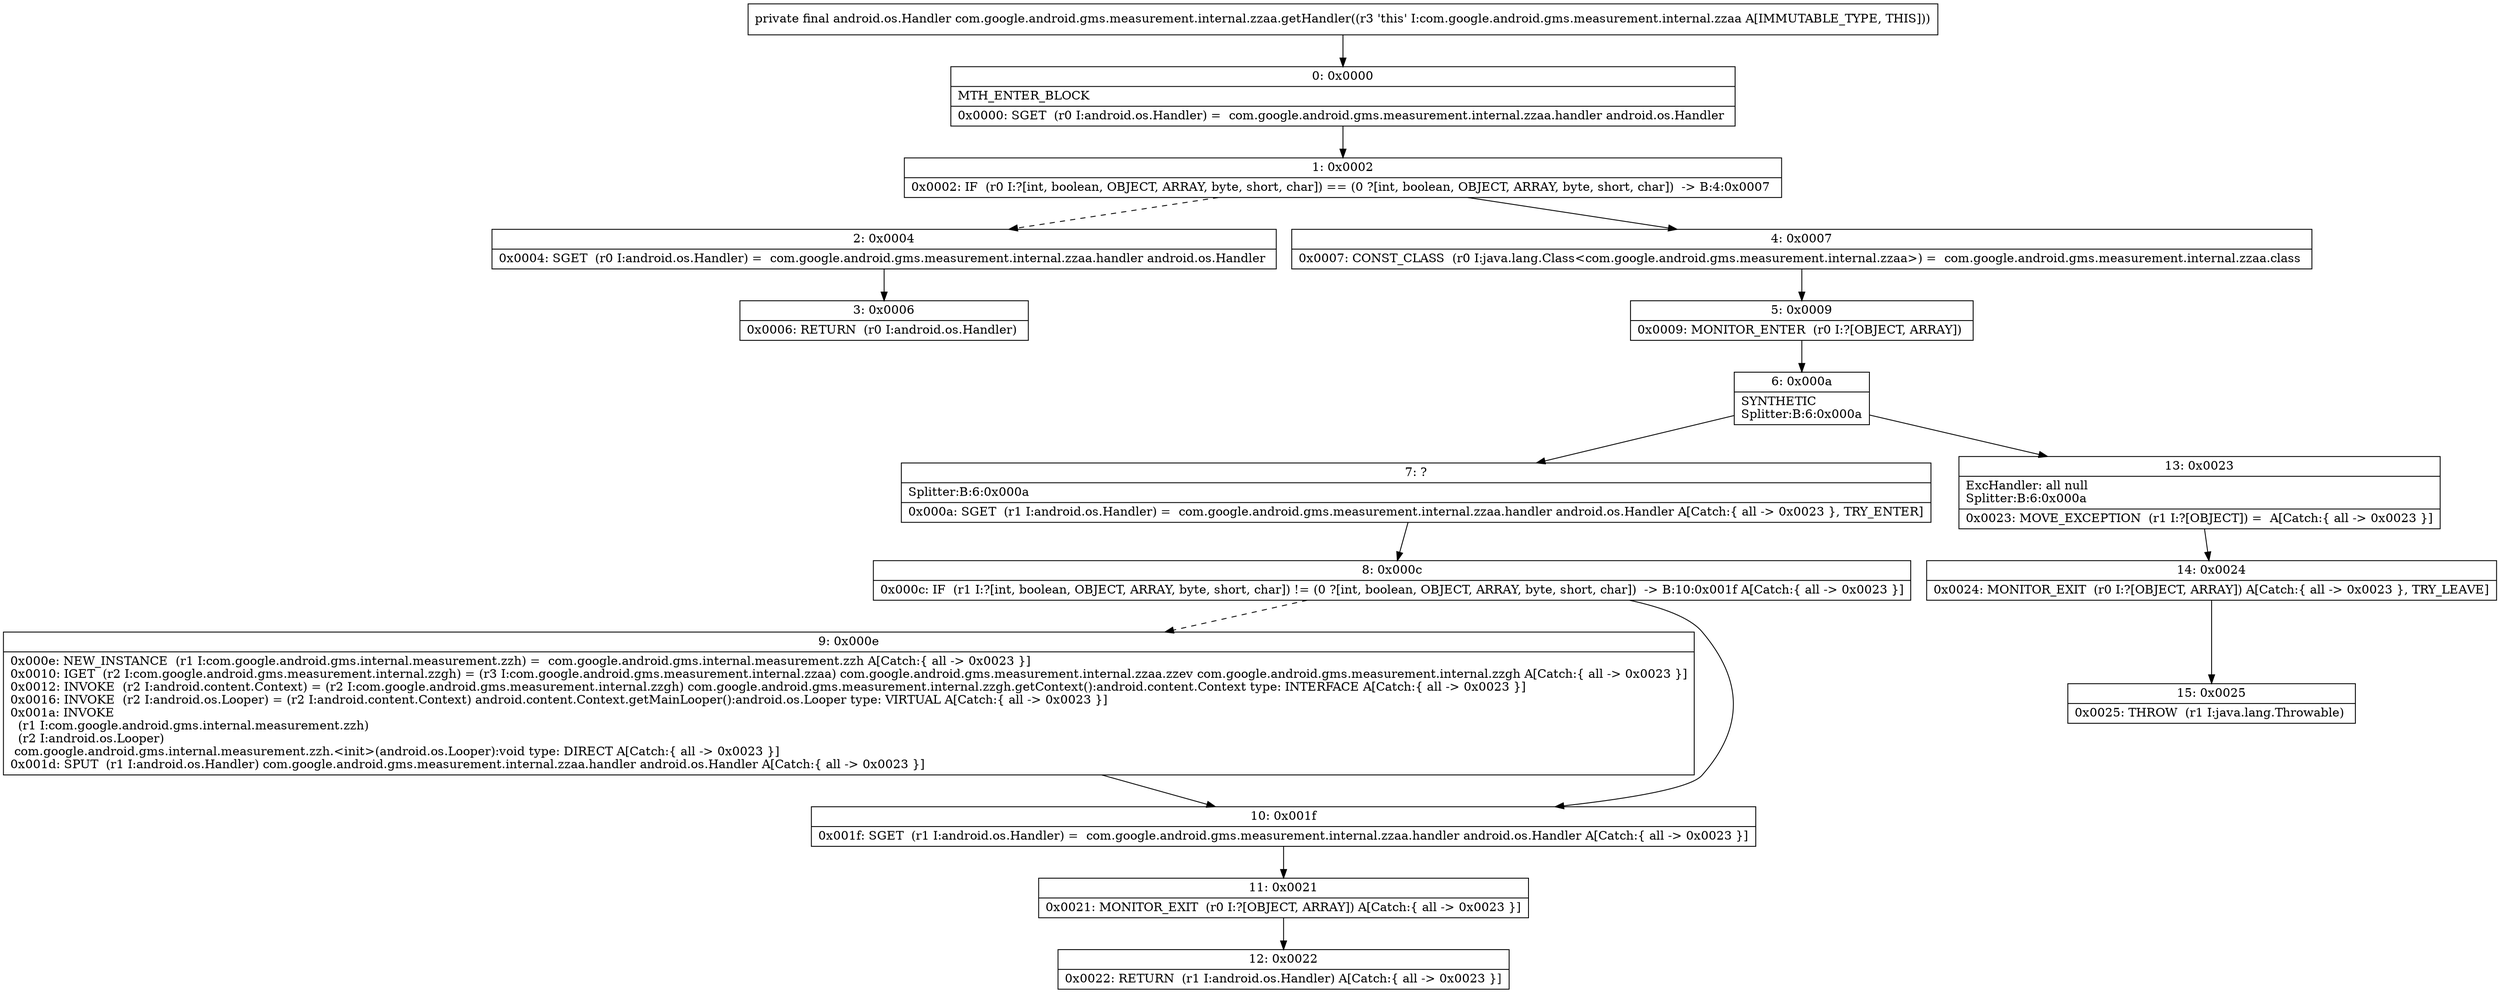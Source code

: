 digraph "CFG forcom.google.android.gms.measurement.internal.zzaa.getHandler()Landroid\/os\/Handler;" {
Node_0 [shape=record,label="{0\:\ 0x0000|MTH_ENTER_BLOCK\l|0x0000: SGET  (r0 I:android.os.Handler) =  com.google.android.gms.measurement.internal.zzaa.handler android.os.Handler \l}"];
Node_1 [shape=record,label="{1\:\ 0x0002|0x0002: IF  (r0 I:?[int, boolean, OBJECT, ARRAY, byte, short, char]) == (0 ?[int, boolean, OBJECT, ARRAY, byte, short, char])  \-\> B:4:0x0007 \l}"];
Node_2 [shape=record,label="{2\:\ 0x0004|0x0004: SGET  (r0 I:android.os.Handler) =  com.google.android.gms.measurement.internal.zzaa.handler android.os.Handler \l}"];
Node_3 [shape=record,label="{3\:\ 0x0006|0x0006: RETURN  (r0 I:android.os.Handler) \l}"];
Node_4 [shape=record,label="{4\:\ 0x0007|0x0007: CONST_CLASS  (r0 I:java.lang.Class\<com.google.android.gms.measurement.internal.zzaa\>) =  com.google.android.gms.measurement.internal.zzaa.class \l}"];
Node_5 [shape=record,label="{5\:\ 0x0009|0x0009: MONITOR_ENTER  (r0 I:?[OBJECT, ARRAY]) \l}"];
Node_6 [shape=record,label="{6\:\ 0x000a|SYNTHETIC\lSplitter:B:6:0x000a\l}"];
Node_7 [shape=record,label="{7\:\ ?|Splitter:B:6:0x000a\l|0x000a: SGET  (r1 I:android.os.Handler) =  com.google.android.gms.measurement.internal.zzaa.handler android.os.Handler A[Catch:\{ all \-\> 0x0023 \}, TRY_ENTER]\l}"];
Node_8 [shape=record,label="{8\:\ 0x000c|0x000c: IF  (r1 I:?[int, boolean, OBJECT, ARRAY, byte, short, char]) != (0 ?[int, boolean, OBJECT, ARRAY, byte, short, char])  \-\> B:10:0x001f A[Catch:\{ all \-\> 0x0023 \}]\l}"];
Node_9 [shape=record,label="{9\:\ 0x000e|0x000e: NEW_INSTANCE  (r1 I:com.google.android.gms.internal.measurement.zzh) =  com.google.android.gms.internal.measurement.zzh A[Catch:\{ all \-\> 0x0023 \}]\l0x0010: IGET  (r2 I:com.google.android.gms.measurement.internal.zzgh) = (r3 I:com.google.android.gms.measurement.internal.zzaa) com.google.android.gms.measurement.internal.zzaa.zzev com.google.android.gms.measurement.internal.zzgh A[Catch:\{ all \-\> 0x0023 \}]\l0x0012: INVOKE  (r2 I:android.content.Context) = (r2 I:com.google.android.gms.measurement.internal.zzgh) com.google.android.gms.measurement.internal.zzgh.getContext():android.content.Context type: INTERFACE A[Catch:\{ all \-\> 0x0023 \}]\l0x0016: INVOKE  (r2 I:android.os.Looper) = (r2 I:android.content.Context) android.content.Context.getMainLooper():android.os.Looper type: VIRTUAL A[Catch:\{ all \-\> 0x0023 \}]\l0x001a: INVOKE  \l  (r1 I:com.google.android.gms.internal.measurement.zzh)\l  (r2 I:android.os.Looper)\l com.google.android.gms.internal.measurement.zzh.\<init\>(android.os.Looper):void type: DIRECT A[Catch:\{ all \-\> 0x0023 \}]\l0x001d: SPUT  (r1 I:android.os.Handler) com.google.android.gms.measurement.internal.zzaa.handler android.os.Handler A[Catch:\{ all \-\> 0x0023 \}]\l}"];
Node_10 [shape=record,label="{10\:\ 0x001f|0x001f: SGET  (r1 I:android.os.Handler) =  com.google.android.gms.measurement.internal.zzaa.handler android.os.Handler A[Catch:\{ all \-\> 0x0023 \}]\l}"];
Node_11 [shape=record,label="{11\:\ 0x0021|0x0021: MONITOR_EXIT  (r0 I:?[OBJECT, ARRAY]) A[Catch:\{ all \-\> 0x0023 \}]\l}"];
Node_12 [shape=record,label="{12\:\ 0x0022|0x0022: RETURN  (r1 I:android.os.Handler) A[Catch:\{ all \-\> 0x0023 \}]\l}"];
Node_13 [shape=record,label="{13\:\ 0x0023|ExcHandler: all null\lSplitter:B:6:0x000a\l|0x0023: MOVE_EXCEPTION  (r1 I:?[OBJECT]) =  A[Catch:\{ all \-\> 0x0023 \}]\l}"];
Node_14 [shape=record,label="{14\:\ 0x0024|0x0024: MONITOR_EXIT  (r0 I:?[OBJECT, ARRAY]) A[Catch:\{ all \-\> 0x0023 \}, TRY_LEAVE]\l}"];
Node_15 [shape=record,label="{15\:\ 0x0025|0x0025: THROW  (r1 I:java.lang.Throwable) \l}"];
MethodNode[shape=record,label="{private final android.os.Handler com.google.android.gms.measurement.internal.zzaa.getHandler((r3 'this' I:com.google.android.gms.measurement.internal.zzaa A[IMMUTABLE_TYPE, THIS])) }"];
MethodNode -> Node_0;
Node_0 -> Node_1;
Node_1 -> Node_2[style=dashed];
Node_1 -> Node_4;
Node_2 -> Node_3;
Node_4 -> Node_5;
Node_5 -> Node_6;
Node_6 -> Node_7;
Node_6 -> Node_13;
Node_7 -> Node_8;
Node_8 -> Node_9[style=dashed];
Node_8 -> Node_10;
Node_9 -> Node_10;
Node_10 -> Node_11;
Node_11 -> Node_12;
Node_13 -> Node_14;
Node_14 -> Node_15;
}

